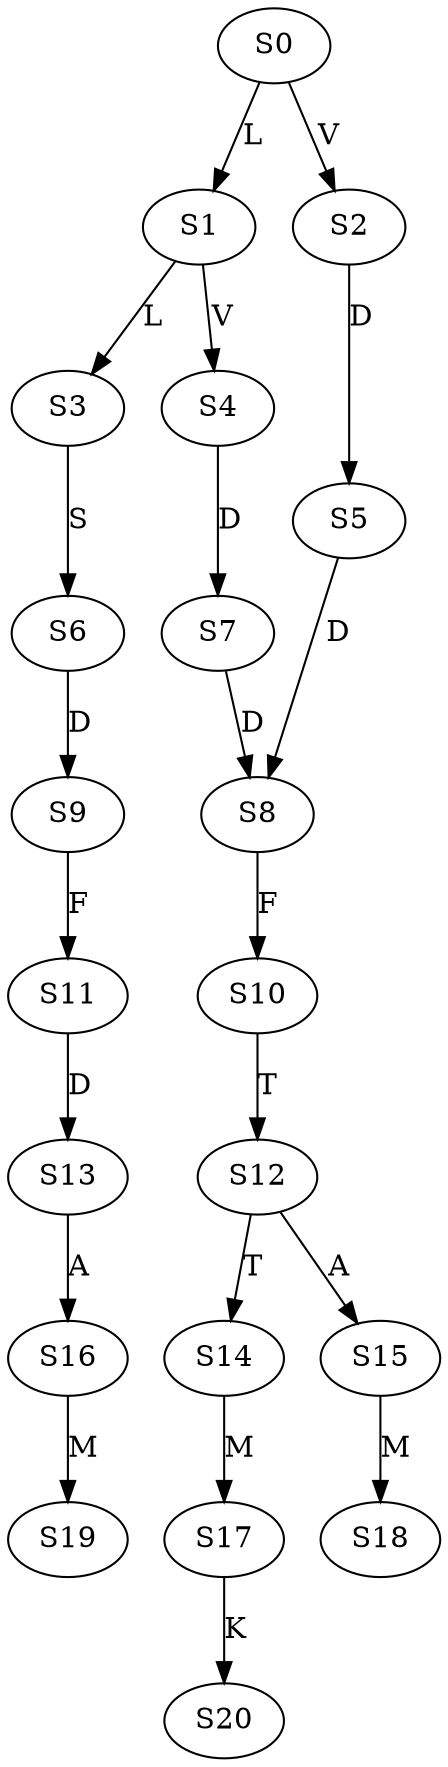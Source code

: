 strict digraph  {
	S0 -> S1 [ label = L ];
	S0 -> S2 [ label = V ];
	S1 -> S3 [ label = L ];
	S1 -> S4 [ label = V ];
	S2 -> S5 [ label = D ];
	S3 -> S6 [ label = S ];
	S4 -> S7 [ label = D ];
	S5 -> S8 [ label = D ];
	S6 -> S9 [ label = D ];
	S7 -> S8 [ label = D ];
	S8 -> S10 [ label = F ];
	S9 -> S11 [ label = F ];
	S10 -> S12 [ label = T ];
	S11 -> S13 [ label = D ];
	S12 -> S14 [ label = T ];
	S12 -> S15 [ label = A ];
	S13 -> S16 [ label = A ];
	S14 -> S17 [ label = M ];
	S15 -> S18 [ label = M ];
	S16 -> S19 [ label = M ];
	S17 -> S20 [ label = K ];
}
